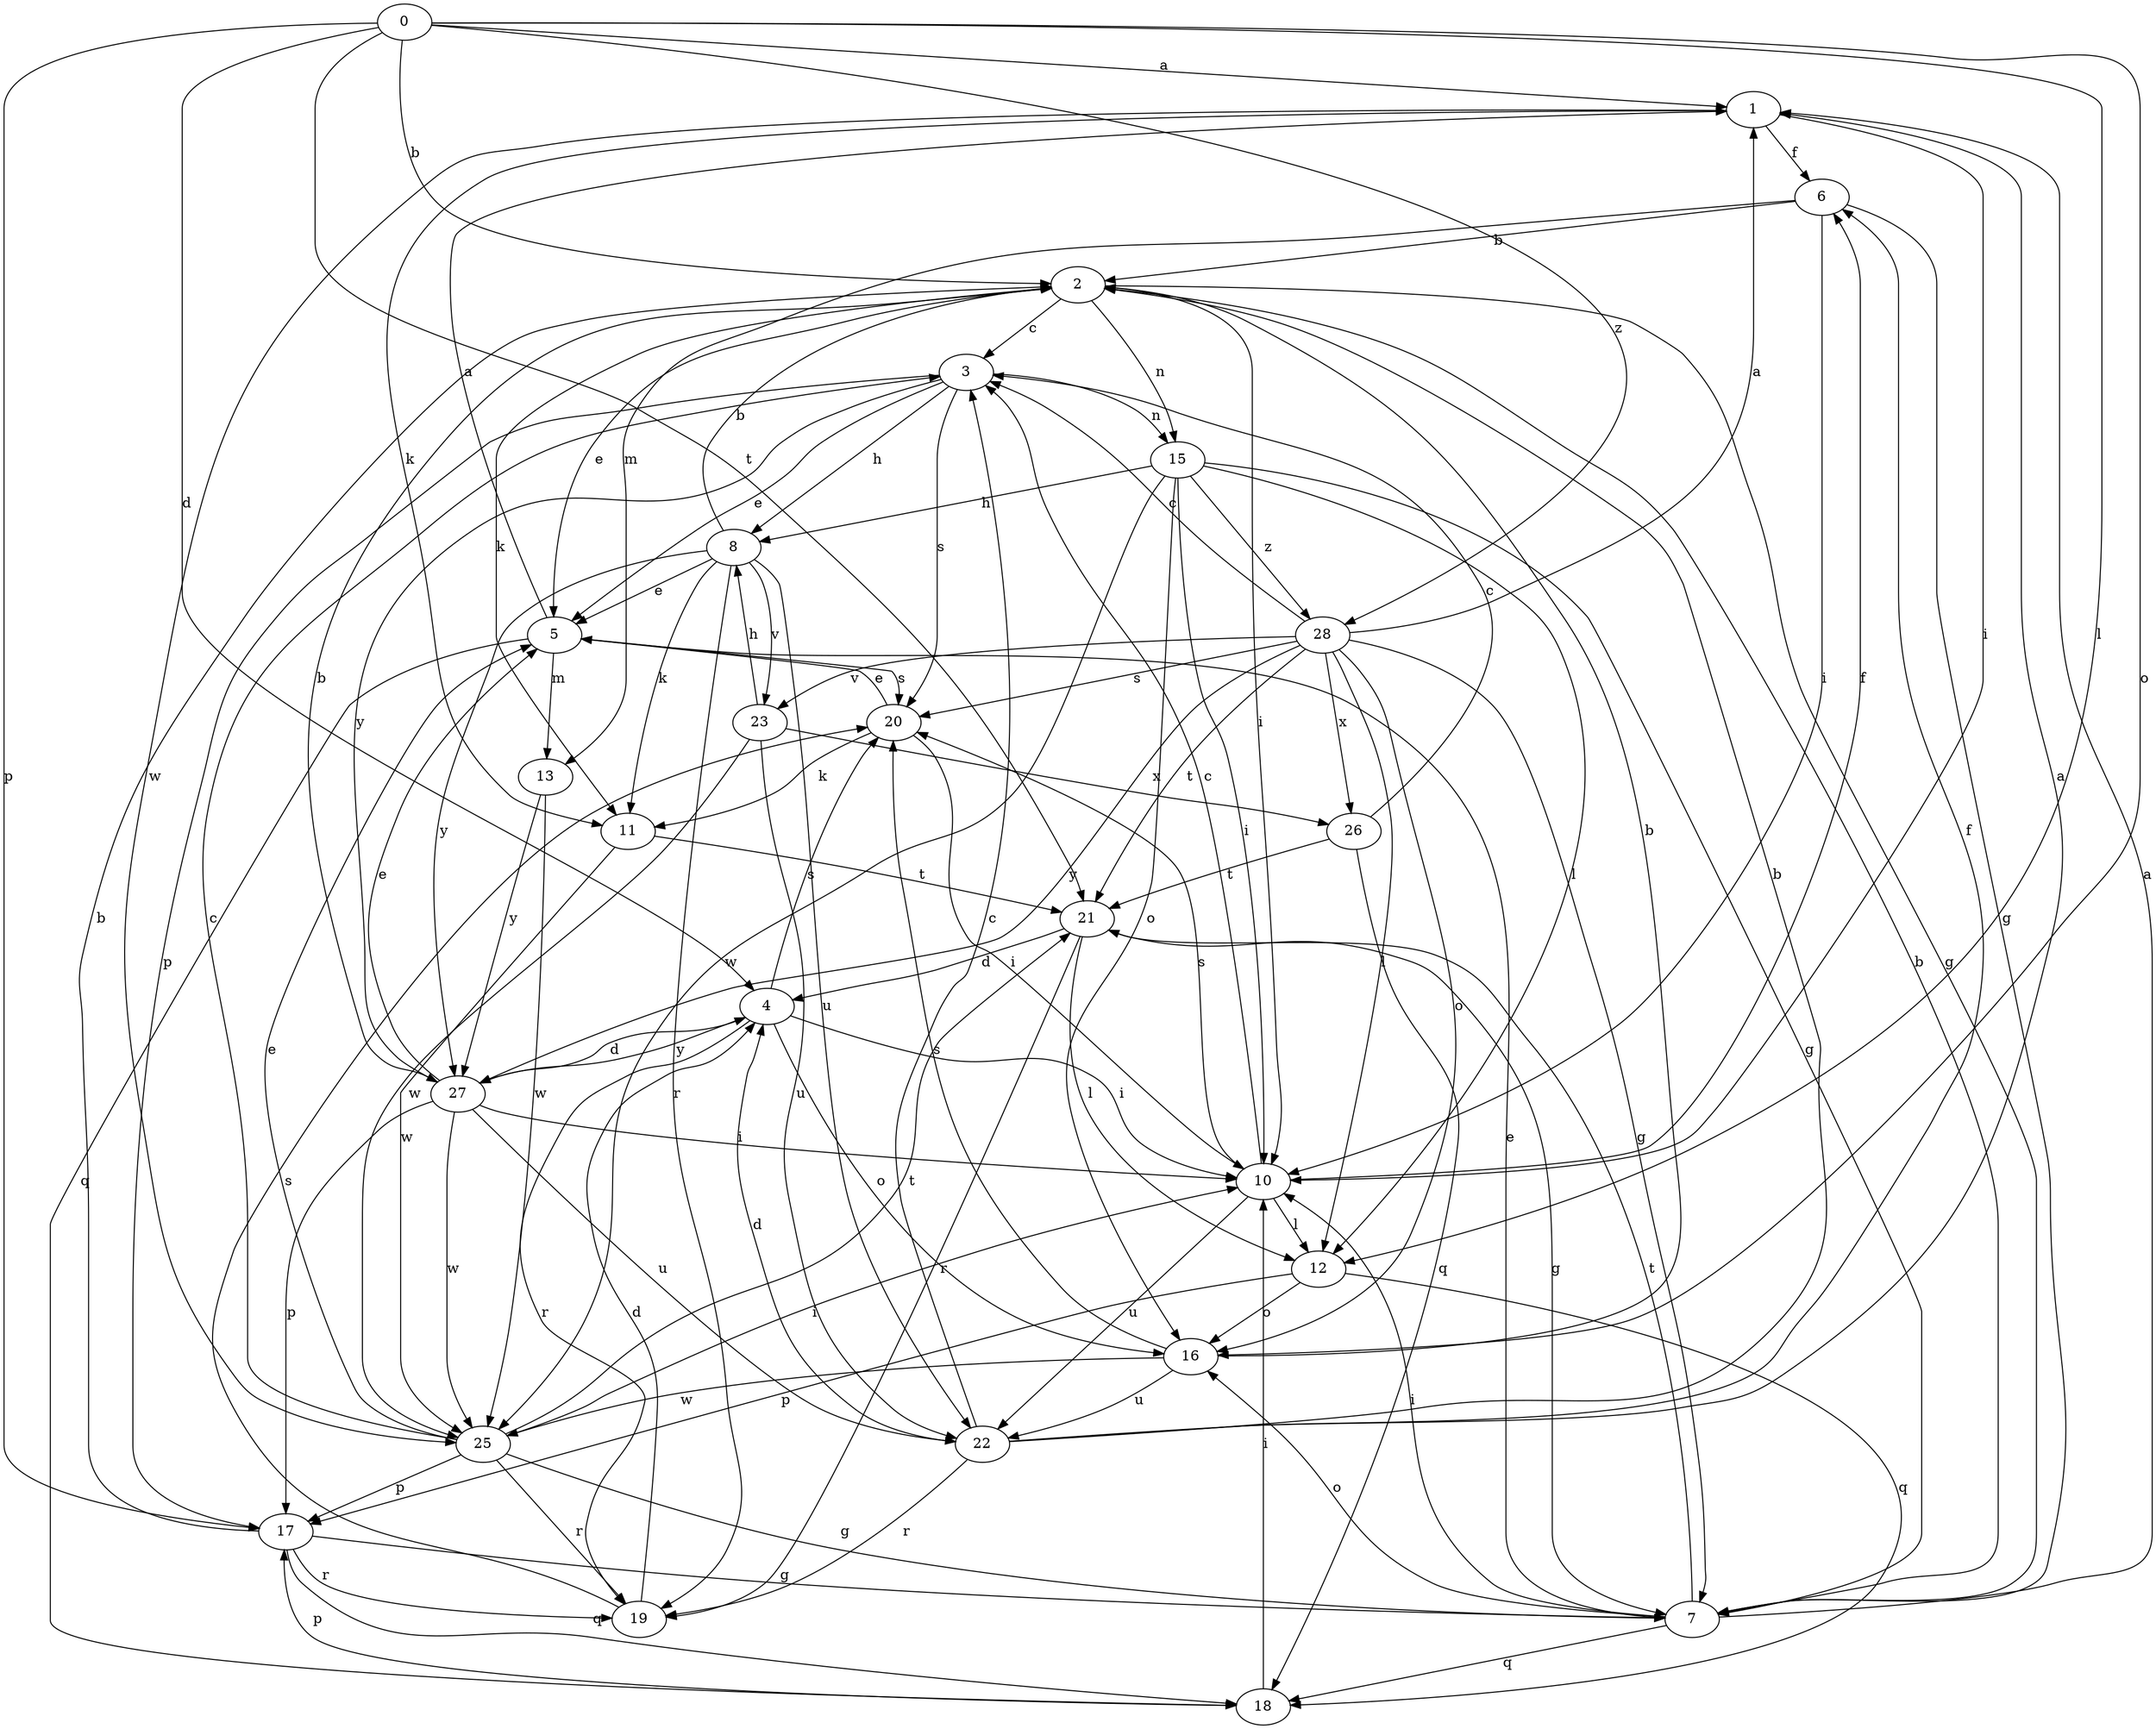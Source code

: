 strict digraph  {
1;
2;
3;
4;
5;
6;
0;
7;
8;
10;
11;
12;
13;
15;
16;
17;
18;
19;
20;
21;
22;
23;
25;
26;
27;
28;
1 -> 6  [label=f];
1 -> 10  [label=i];
1 -> 11  [label=k];
1 -> 25  [label=w];
2 -> 3  [label=c];
2 -> 5  [label=e];
2 -> 7  [label=g];
2 -> 10  [label=i];
2 -> 11  [label=k];
2 -> 15  [label=n];
3 -> 5  [label=e];
3 -> 8  [label=h];
3 -> 15  [label=n];
3 -> 17  [label=p];
3 -> 20  [label=s];
3 -> 27  [label=y];
4 -> 10  [label=i];
4 -> 16  [label=o];
4 -> 19  [label=r];
4 -> 20  [label=s];
4 -> 27  [label=y];
5 -> 1  [label=a];
5 -> 13  [label=m];
5 -> 18  [label=q];
5 -> 20  [label=s];
6 -> 2  [label=b];
6 -> 7  [label=g];
6 -> 10  [label=i];
6 -> 13  [label=m];
0 -> 1  [label=a];
0 -> 2  [label=b];
0 -> 4  [label=d];
0 -> 12  [label=l];
0 -> 16  [label=o];
0 -> 17  [label=p];
0 -> 21  [label=t];
0 -> 28  [label=z];
7 -> 1  [label=a];
7 -> 2  [label=b];
7 -> 5  [label=e];
7 -> 10  [label=i];
7 -> 16  [label=o];
7 -> 18  [label=q];
7 -> 21  [label=t];
8 -> 2  [label=b];
8 -> 5  [label=e];
8 -> 11  [label=k];
8 -> 19  [label=r];
8 -> 22  [label=u];
8 -> 23  [label=v];
8 -> 27  [label=y];
10 -> 3  [label=c];
10 -> 6  [label=f];
10 -> 12  [label=l];
10 -> 20  [label=s];
10 -> 22  [label=u];
11 -> 21  [label=t];
11 -> 25  [label=w];
12 -> 16  [label=o];
12 -> 17  [label=p];
12 -> 18  [label=q];
13 -> 25  [label=w];
13 -> 27  [label=y];
15 -> 7  [label=g];
15 -> 8  [label=h];
15 -> 10  [label=i];
15 -> 12  [label=l];
15 -> 16  [label=o];
15 -> 25  [label=w];
15 -> 28  [label=z];
16 -> 2  [label=b];
16 -> 20  [label=s];
16 -> 22  [label=u];
16 -> 25  [label=w];
17 -> 2  [label=b];
17 -> 7  [label=g];
17 -> 18  [label=q];
17 -> 19  [label=r];
18 -> 10  [label=i];
18 -> 17  [label=p];
19 -> 4  [label=d];
19 -> 20  [label=s];
20 -> 5  [label=e];
20 -> 10  [label=i];
20 -> 11  [label=k];
21 -> 4  [label=d];
21 -> 7  [label=g];
21 -> 12  [label=l];
21 -> 19  [label=r];
22 -> 1  [label=a];
22 -> 2  [label=b];
22 -> 3  [label=c];
22 -> 4  [label=d];
22 -> 6  [label=f];
22 -> 19  [label=r];
23 -> 8  [label=h];
23 -> 22  [label=u];
23 -> 25  [label=w];
23 -> 26  [label=x];
25 -> 3  [label=c];
25 -> 5  [label=e];
25 -> 7  [label=g];
25 -> 10  [label=i];
25 -> 17  [label=p];
25 -> 19  [label=r];
25 -> 21  [label=t];
26 -> 3  [label=c];
26 -> 18  [label=q];
26 -> 21  [label=t];
27 -> 2  [label=b];
27 -> 4  [label=d];
27 -> 5  [label=e];
27 -> 10  [label=i];
27 -> 17  [label=p];
27 -> 22  [label=u];
27 -> 25  [label=w];
28 -> 1  [label=a];
28 -> 3  [label=c];
28 -> 7  [label=g];
28 -> 12  [label=l];
28 -> 16  [label=o];
28 -> 20  [label=s];
28 -> 21  [label=t];
28 -> 23  [label=v];
28 -> 26  [label=x];
28 -> 27  [label=y];
}
